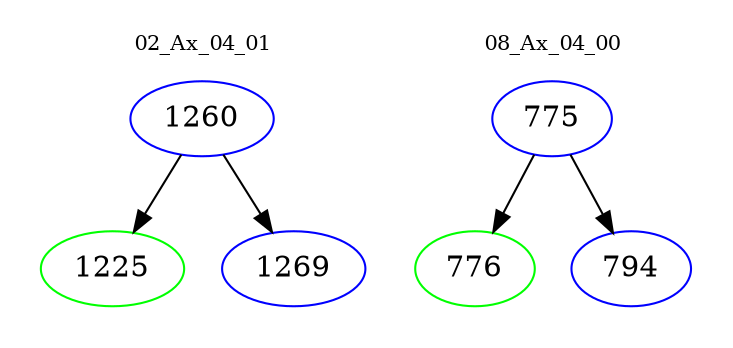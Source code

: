 digraph{
subgraph cluster_0 {
color = white
label = "02_Ax_04_01";
fontsize=10;
T0_1260 [label="1260", color="blue"]
T0_1260 -> T0_1225 [color="black"]
T0_1225 [label="1225", color="green"]
T0_1260 -> T0_1269 [color="black"]
T0_1269 [label="1269", color="blue"]
}
subgraph cluster_1 {
color = white
label = "08_Ax_04_00";
fontsize=10;
T1_775 [label="775", color="blue"]
T1_775 -> T1_776 [color="black"]
T1_776 [label="776", color="green"]
T1_775 -> T1_794 [color="black"]
T1_794 [label="794", color="blue"]
}
}
